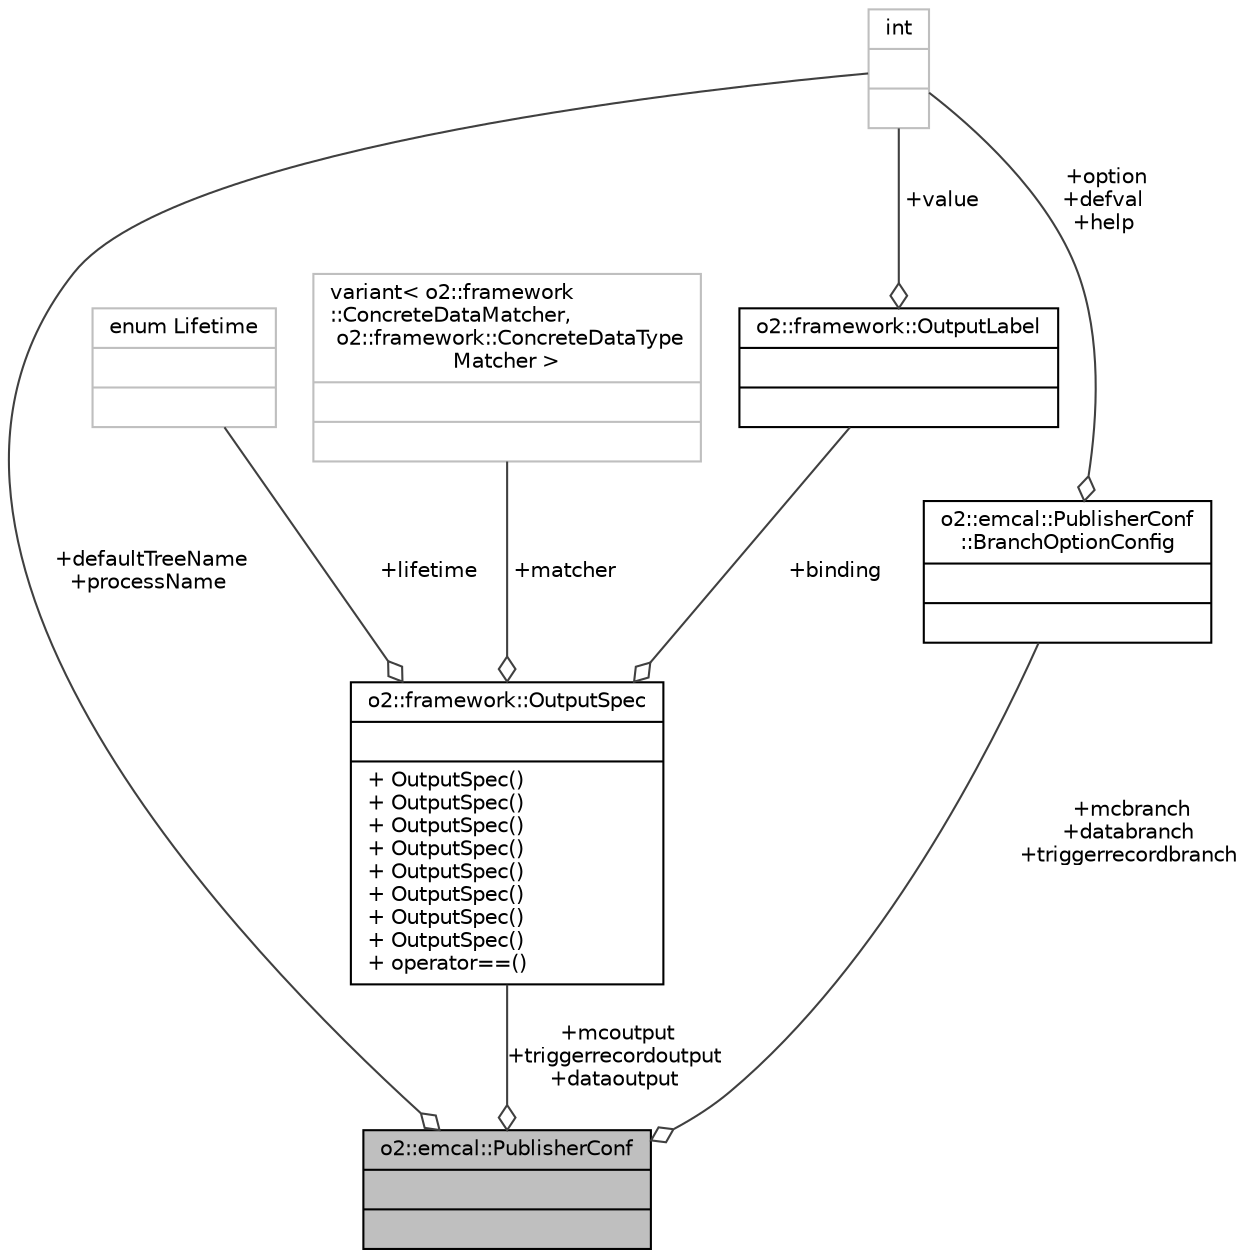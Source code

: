 digraph "o2::emcal::PublisherConf"
{
 // INTERACTIVE_SVG=YES
  bgcolor="transparent";
  edge [fontname="Helvetica",fontsize="10",labelfontname="Helvetica",labelfontsize="10"];
  node [fontname="Helvetica",fontsize="10",shape=record];
  Node1 [label="{o2::emcal::PublisherConf\n||}",height=0.2,width=0.4,color="black", fillcolor="grey75", style="filled", fontcolor="black"];
  Node2 -> Node1 [color="grey25",fontsize="10",style="solid",label=" +mcoutput\n+triggerrecordoutput\n+dataoutput" ,arrowhead="odiamond",fontname="Helvetica"];
  Node2 [label="{o2::framework::OutputSpec\n||+ OutputSpec()\l+ OutputSpec()\l+ OutputSpec()\l+ OutputSpec()\l+ OutputSpec()\l+ OutputSpec()\l+ OutputSpec()\l+ OutputSpec()\l+ operator==()\l}",height=0.2,width=0.4,color="black",URL="$d8/dc3/structo2_1_1framework_1_1OutputSpec.html"];
  Node3 -> Node2 [color="grey25",fontsize="10",style="solid",label=" +lifetime" ,arrowhead="odiamond",fontname="Helvetica"];
  Node3 [label="{enum Lifetime\n||}",height=0.2,width=0.4,color="grey75"];
  Node4 -> Node2 [color="grey25",fontsize="10",style="solid",label=" +binding" ,arrowhead="odiamond",fontname="Helvetica"];
  Node4 [label="{o2::framework::OutputLabel\n||}",height=0.2,width=0.4,color="black",URL="$de/d1b/structo2_1_1framework_1_1OutputLabel.html"];
  Node5 -> Node4 [color="grey25",fontsize="10",style="solid",label=" +value" ,arrowhead="odiamond",fontname="Helvetica"];
  Node5 [label="{int\n||}",height=0.2,width=0.4,color="grey75"];
  Node6 -> Node2 [color="grey25",fontsize="10",style="solid",label=" +matcher" ,arrowhead="odiamond",fontname="Helvetica"];
  Node6 [label="{variant\< o2::framework\l::ConcreteDataMatcher,\l o2::framework::ConcreteDataType\lMatcher \>\n||}",height=0.2,width=0.4,color="grey75"];
  Node7 -> Node1 [color="grey25",fontsize="10",style="solid",label=" +mcbranch\n+databranch\n+triggerrecordbranch" ,arrowhead="odiamond",fontname="Helvetica"];
  Node7 [label="{o2::emcal::PublisherConf\l::BranchOptionConfig\n||}",height=0.2,width=0.4,color="black",URL="$d2/d27/structo2_1_1emcal_1_1PublisherConf_1_1BranchOptionConfig.html"];
  Node5 -> Node7 [color="grey25",fontsize="10",style="solid",label=" +option\n+defval\n+help" ,arrowhead="odiamond",fontname="Helvetica"];
  Node5 -> Node1 [color="grey25",fontsize="10",style="solid",label=" +defaultTreeName\n+processName" ,arrowhead="odiamond",fontname="Helvetica"];
}
